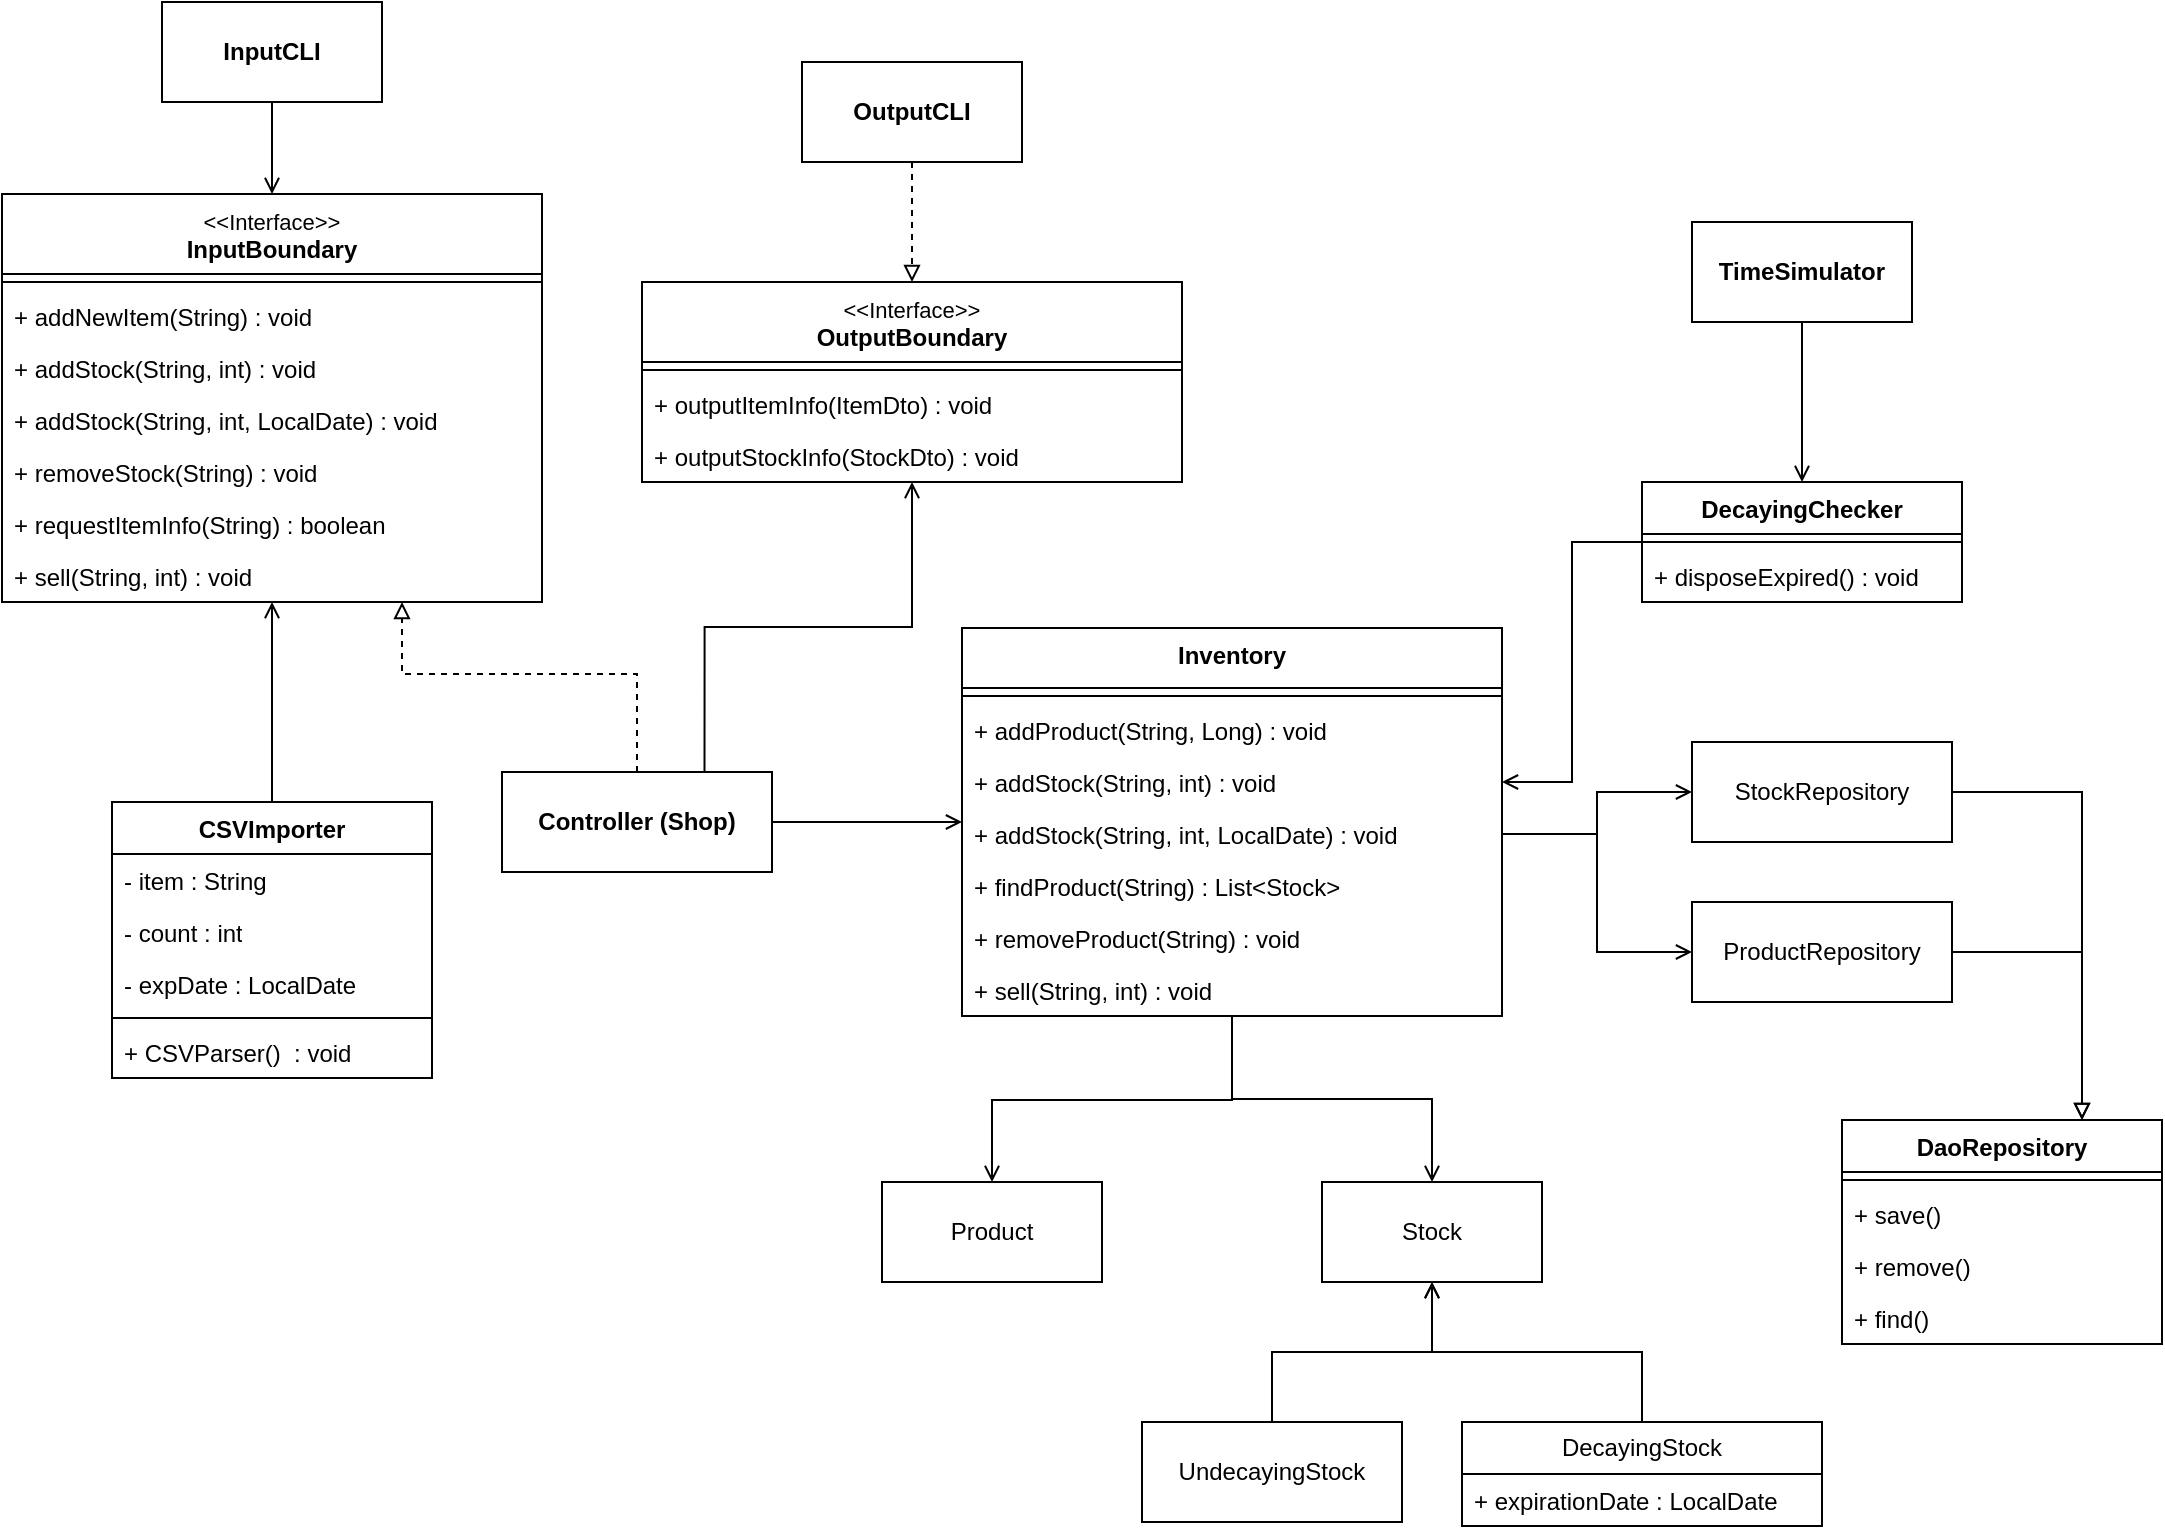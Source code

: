 <mxfile version="22.1.4" type="github">
  <diagram name="페이지-1" id="mVnuLhLxYG62JDdGf2MF">
    <mxGraphModel dx="1434" dy="758" grid="1" gridSize="10" guides="1" tooltips="1" connect="1" arrows="1" fold="1" page="1" pageScale="1" pageWidth="827" pageHeight="1169" math="0" shadow="0">
      <root>
        <mxCell id="0" />
        <mxCell id="1" parent="0" />
        <mxCell id="0pB-6FV18-jfpaeDJ1VC-1" style="edgeStyle=orthogonalEdgeStyle;rounded=0;orthogonalLoop=1;jettySize=auto;html=1;exitX=0.5;exitY=0;exitDx=0;exitDy=0;endArrow=open;endFill=0;" edge="1" parent="1" source="0pB-6FV18-jfpaeDJ1VC-2" target="0pB-6FV18-jfpaeDJ1VC-8">
          <mxGeometry relative="1" as="geometry" />
        </mxCell>
        <mxCell id="0pB-6FV18-jfpaeDJ1VC-2" value="CSVImporter" style="swimlane;fontStyle=1;align=center;verticalAlign=top;childLayout=stackLayout;horizontal=1;startSize=26;horizontalStack=0;resizeParent=1;resizeParentMax=0;resizeLast=0;collapsible=1;marginBottom=0;whiteSpace=wrap;html=1;" vertex="1" parent="1">
          <mxGeometry x="205" y="520" width="160" height="138" as="geometry" />
        </mxCell>
        <mxCell id="0pB-6FV18-jfpaeDJ1VC-3" value="- item : String" style="text;strokeColor=none;fillColor=none;align=left;verticalAlign=top;spacingLeft=4;spacingRight=4;overflow=hidden;rotatable=0;points=[[0,0.5],[1,0.5]];portConstraint=eastwest;whiteSpace=wrap;html=1;" vertex="1" parent="0pB-6FV18-jfpaeDJ1VC-2">
          <mxGeometry y="26" width="160" height="26" as="geometry" />
        </mxCell>
        <mxCell id="0pB-6FV18-jfpaeDJ1VC-4" value="- count : int" style="text;strokeColor=none;fillColor=none;align=left;verticalAlign=top;spacingLeft=4;spacingRight=4;overflow=hidden;rotatable=0;points=[[0,0.5],[1,0.5]];portConstraint=eastwest;whiteSpace=wrap;html=1;" vertex="1" parent="0pB-6FV18-jfpaeDJ1VC-2">
          <mxGeometry y="52" width="160" height="26" as="geometry" />
        </mxCell>
        <mxCell id="0pB-6FV18-jfpaeDJ1VC-5" value="- expDate : LocalDate" style="text;strokeColor=none;fillColor=none;align=left;verticalAlign=top;spacingLeft=4;spacingRight=4;overflow=hidden;rotatable=0;points=[[0,0.5],[1,0.5]];portConstraint=eastwest;whiteSpace=wrap;html=1;" vertex="1" parent="0pB-6FV18-jfpaeDJ1VC-2">
          <mxGeometry y="78" width="160" height="26" as="geometry" />
        </mxCell>
        <mxCell id="0pB-6FV18-jfpaeDJ1VC-6" value="" style="line;strokeWidth=1;fillColor=none;align=left;verticalAlign=middle;spacingTop=-1;spacingLeft=3;spacingRight=3;rotatable=0;labelPosition=right;points=[];portConstraint=eastwest;strokeColor=inherit;" vertex="1" parent="0pB-6FV18-jfpaeDJ1VC-2">
          <mxGeometry y="104" width="160" height="8" as="geometry" />
        </mxCell>
        <mxCell id="0pB-6FV18-jfpaeDJ1VC-7" value="+ CSVParser()&amp;nbsp; : void" style="text;strokeColor=none;fillColor=none;align=left;verticalAlign=top;spacingLeft=4;spacingRight=4;overflow=hidden;rotatable=0;points=[[0,0.5],[1,0.5]];portConstraint=eastwest;whiteSpace=wrap;html=1;" vertex="1" parent="0pB-6FV18-jfpaeDJ1VC-2">
          <mxGeometry y="112" width="160" height="26" as="geometry" />
        </mxCell>
        <mxCell id="0pB-6FV18-jfpaeDJ1VC-8" value="&lt;font style=&quot;font-size: 11px; font-weight: normal;&quot;&gt;&amp;lt;&amp;lt;Interface&amp;gt;&amp;gt;&lt;/font&gt;&lt;br&gt;InputBoundary" style="swimlane;fontStyle=1;align=center;verticalAlign=top;childLayout=stackLayout;horizontal=1;startSize=40;horizontalStack=0;resizeParent=1;resizeParentMax=0;resizeLast=0;collapsible=1;marginBottom=0;whiteSpace=wrap;html=1;" vertex="1" parent="1">
          <mxGeometry x="150" y="216" width="270" height="204" as="geometry" />
        </mxCell>
        <mxCell id="0pB-6FV18-jfpaeDJ1VC-9" value="" style="line;strokeWidth=1;fillColor=none;align=left;verticalAlign=middle;spacingTop=-1;spacingLeft=3;spacingRight=3;rotatable=0;labelPosition=right;points=[];portConstraint=eastwest;strokeColor=inherit;" vertex="1" parent="0pB-6FV18-jfpaeDJ1VC-8">
          <mxGeometry y="40" width="270" height="8" as="geometry" />
        </mxCell>
        <mxCell id="0pB-6FV18-jfpaeDJ1VC-10" value="+ addNewItem(String) : void" style="text;strokeColor=none;fillColor=none;align=left;verticalAlign=top;spacingLeft=4;spacingRight=4;overflow=hidden;rotatable=0;points=[[0,0.5],[1,0.5]];portConstraint=eastwest;whiteSpace=wrap;html=1;" vertex="1" parent="0pB-6FV18-jfpaeDJ1VC-8">
          <mxGeometry y="48" width="270" height="26" as="geometry" />
        </mxCell>
        <mxCell id="0pB-6FV18-jfpaeDJ1VC-11" value="+ addStock(String, int) : void" style="text;strokeColor=none;fillColor=none;align=left;verticalAlign=top;spacingLeft=4;spacingRight=4;overflow=hidden;rotatable=0;points=[[0,0.5],[1,0.5]];portConstraint=eastwest;whiteSpace=wrap;html=1;" vertex="1" parent="0pB-6FV18-jfpaeDJ1VC-8">
          <mxGeometry y="74" width="270" height="26" as="geometry" />
        </mxCell>
        <mxCell id="0pB-6FV18-jfpaeDJ1VC-12" value="+ addStock(String, int, LocalDate) : void" style="text;strokeColor=none;fillColor=none;align=left;verticalAlign=top;spacingLeft=4;spacingRight=4;overflow=hidden;rotatable=0;points=[[0,0.5],[1,0.5]];portConstraint=eastwest;whiteSpace=wrap;html=1;" vertex="1" parent="0pB-6FV18-jfpaeDJ1VC-8">
          <mxGeometry y="100" width="270" height="26" as="geometry" />
        </mxCell>
        <mxCell id="0pB-6FV18-jfpaeDJ1VC-13" value="+ removeStock(String) : void" style="text;strokeColor=none;fillColor=none;align=left;verticalAlign=top;spacingLeft=4;spacingRight=4;overflow=hidden;rotatable=0;points=[[0,0.5],[1,0.5]];portConstraint=eastwest;whiteSpace=wrap;html=1;" vertex="1" parent="0pB-6FV18-jfpaeDJ1VC-8">
          <mxGeometry y="126" width="270" height="26" as="geometry" />
        </mxCell>
        <mxCell id="0pB-6FV18-jfpaeDJ1VC-14" value="+ requestItemInfo(String) : boolean" style="text;strokeColor=none;fillColor=none;align=left;verticalAlign=top;spacingLeft=4;spacingRight=4;overflow=hidden;rotatable=0;points=[[0,0.5],[1,0.5]];portConstraint=eastwest;whiteSpace=wrap;html=1;" vertex="1" parent="0pB-6FV18-jfpaeDJ1VC-8">
          <mxGeometry y="152" width="270" height="26" as="geometry" />
        </mxCell>
        <mxCell id="0pB-6FV18-jfpaeDJ1VC-15" value="+ sell(String, int) : void" style="text;strokeColor=none;fillColor=none;align=left;verticalAlign=top;spacingLeft=4;spacingRight=4;overflow=hidden;rotatable=0;points=[[0,0.5],[1,0.5]];portConstraint=eastwest;whiteSpace=wrap;html=1;" vertex="1" parent="0pB-6FV18-jfpaeDJ1VC-8">
          <mxGeometry y="178" width="270" height="26" as="geometry" />
        </mxCell>
        <mxCell id="0pB-6FV18-jfpaeDJ1VC-16" style="edgeStyle=orthogonalEdgeStyle;rounded=0;orthogonalLoop=1;jettySize=auto;html=1;exitX=0.5;exitY=1;exitDx=0;exitDy=0;entryX=0.5;entryY=0;entryDx=0;entryDy=0;endArrow=open;endFill=0;" edge="1" parent="1" source="0pB-6FV18-jfpaeDJ1VC-18" target="0pB-6FV18-jfpaeDJ1VC-30">
          <mxGeometry relative="1" as="geometry">
            <Array as="points">
              <mxPoint x="765" y="669" />
              <mxPoint x="645" y="669" />
            </Array>
          </mxGeometry>
        </mxCell>
        <mxCell id="0pB-6FV18-jfpaeDJ1VC-17" style="edgeStyle=orthogonalEdgeStyle;rounded=0;orthogonalLoop=1;jettySize=auto;html=1;exitX=0.5;exitY=1;exitDx=0;exitDy=0;entryX=0.5;entryY=0;entryDx=0;entryDy=0;endArrow=open;endFill=0;" edge="1" parent="1" source="0pB-6FV18-jfpaeDJ1VC-18" target="0pB-6FV18-jfpaeDJ1VC-31">
          <mxGeometry relative="1" as="geometry" />
        </mxCell>
        <mxCell id="0pB-6FV18-jfpaeDJ1VC-18" value="Inventory" style="swimlane;fontStyle=1;align=center;verticalAlign=top;childLayout=stackLayout;horizontal=1;startSize=30;horizontalStack=0;resizeParent=1;resizeParentMax=0;resizeLast=0;collapsible=1;marginBottom=0;whiteSpace=wrap;html=1;" vertex="1" parent="1">
          <mxGeometry x="630" y="433" width="270" height="194" as="geometry" />
        </mxCell>
        <mxCell id="0pB-6FV18-jfpaeDJ1VC-19" value="" style="line;strokeWidth=1;fillColor=none;align=left;verticalAlign=middle;spacingTop=-1;spacingLeft=3;spacingRight=3;rotatable=0;labelPosition=right;points=[];portConstraint=eastwest;strokeColor=inherit;" vertex="1" parent="0pB-6FV18-jfpaeDJ1VC-18">
          <mxGeometry y="30" width="270" height="8" as="geometry" />
        </mxCell>
        <mxCell id="0pB-6FV18-jfpaeDJ1VC-20" value="+ addProduct(String, Long) : void" style="text;strokeColor=none;fillColor=none;align=left;verticalAlign=top;spacingLeft=4;spacingRight=4;overflow=hidden;rotatable=0;points=[[0,0.5],[1,0.5]];portConstraint=eastwest;whiteSpace=wrap;html=1;" vertex="1" parent="0pB-6FV18-jfpaeDJ1VC-18">
          <mxGeometry y="38" width="270" height="26" as="geometry" />
        </mxCell>
        <mxCell id="0pB-6FV18-jfpaeDJ1VC-21" value="+ addStock(String, int) : void" style="text;strokeColor=none;fillColor=none;align=left;verticalAlign=top;spacingLeft=4;spacingRight=4;overflow=hidden;rotatable=0;points=[[0,0.5],[1,0.5]];portConstraint=eastwest;whiteSpace=wrap;html=1;" vertex="1" parent="0pB-6FV18-jfpaeDJ1VC-18">
          <mxGeometry y="64" width="270" height="26" as="geometry" />
        </mxCell>
        <mxCell id="0pB-6FV18-jfpaeDJ1VC-22" value="+ addStock(String, int, LocalDate) : void" style="text;strokeColor=none;fillColor=none;align=left;verticalAlign=top;spacingLeft=4;spacingRight=4;overflow=hidden;rotatable=0;points=[[0,0.5],[1,0.5]];portConstraint=eastwest;whiteSpace=wrap;html=1;" vertex="1" parent="0pB-6FV18-jfpaeDJ1VC-18">
          <mxGeometry y="90" width="270" height="26" as="geometry" />
        </mxCell>
        <mxCell id="0pB-6FV18-jfpaeDJ1VC-23" value="+ findProduct(String) : List&amp;lt;Stock&amp;gt;" style="text;strokeColor=none;fillColor=none;align=left;verticalAlign=top;spacingLeft=4;spacingRight=4;overflow=hidden;rotatable=0;points=[[0,0.5],[1,0.5]];portConstraint=eastwest;whiteSpace=wrap;html=1;" vertex="1" parent="0pB-6FV18-jfpaeDJ1VC-18">
          <mxGeometry y="116" width="270" height="26" as="geometry" />
        </mxCell>
        <mxCell id="0pB-6FV18-jfpaeDJ1VC-24" value="+ removeProduct(String) : void" style="text;strokeColor=none;fillColor=none;align=left;verticalAlign=top;spacingLeft=4;spacingRight=4;overflow=hidden;rotatable=0;points=[[0,0.5],[1,0.5]];portConstraint=eastwest;whiteSpace=wrap;html=1;" vertex="1" parent="0pB-6FV18-jfpaeDJ1VC-18">
          <mxGeometry y="142" width="270" height="26" as="geometry" />
        </mxCell>
        <mxCell id="0pB-6FV18-jfpaeDJ1VC-25" value="+ sell(String, int) : void" style="text;strokeColor=none;fillColor=none;align=left;verticalAlign=top;spacingLeft=4;spacingRight=4;overflow=hidden;rotatable=0;points=[[0,0.5],[1,0.5]];portConstraint=eastwest;whiteSpace=wrap;html=1;" vertex="1" parent="0pB-6FV18-jfpaeDJ1VC-18">
          <mxGeometry y="168" width="270" height="26" as="geometry" />
        </mxCell>
        <mxCell id="0pB-6FV18-jfpaeDJ1VC-26" value="&lt;font style=&quot;font-size: 11px; font-weight: normal;&quot;&gt;&amp;lt;&amp;lt;Interface&amp;gt;&amp;gt;&lt;/font&gt;&lt;br&gt;OutputBoundary" style="swimlane;fontStyle=1;align=center;verticalAlign=top;childLayout=stackLayout;horizontal=1;startSize=40;horizontalStack=0;resizeParent=1;resizeParentMax=0;resizeLast=0;collapsible=1;marginBottom=0;whiteSpace=wrap;html=1;" vertex="1" parent="1">
          <mxGeometry x="470" y="260" width="270" height="100" as="geometry" />
        </mxCell>
        <mxCell id="0pB-6FV18-jfpaeDJ1VC-27" value="" style="line;strokeWidth=1;fillColor=none;align=left;verticalAlign=middle;spacingTop=-1;spacingLeft=3;spacingRight=3;rotatable=0;labelPosition=right;points=[];portConstraint=eastwest;strokeColor=inherit;" vertex="1" parent="0pB-6FV18-jfpaeDJ1VC-26">
          <mxGeometry y="40" width="270" height="8" as="geometry" />
        </mxCell>
        <mxCell id="0pB-6FV18-jfpaeDJ1VC-28" value="+ outputItemInfo(ItemDto) : void" style="text;strokeColor=none;fillColor=none;align=left;verticalAlign=top;spacingLeft=4;spacingRight=4;overflow=hidden;rotatable=0;points=[[0,0.5],[1,0.5]];portConstraint=eastwest;whiteSpace=wrap;html=1;" vertex="1" parent="0pB-6FV18-jfpaeDJ1VC-26">
          <mxGeometry y="48" width="270" height="26" as="geometry" />
        </mxCell>
        <mxCell id="0pB-6FV18-jfpaeDJ1VC-29" value="+ outputStockInfo(StockDto) : void" style="text;strokeColor=none;fillColor=none;align=left;verticalAlign=top;spacingLeft=4;spacingRight=4;overflow=hidden;rotatable=0;points=[[0,0.5],[1,0.5]];portConstraint=eastwest;whiteSpace=wrap;html=1;" vertex="1" parent="0pB-6FV18-jfpaeDJ1VC-26">
          <mxGeometry y="74" width="270" height="26" as="geometry" />
        </mxCell>
        <mxCell id="0pB-6FV18-jfpaeDJ1VC-30" value="Product" style="html=1;whiteSpace=wrap;" vertex="1" parent="1">
          <mxGeometry x="590" y="710" width="110" height="50" as="geometry" />
        </mxCell>
        <mxCell id="0pB-6FV18-jfpaeDJ1VC-31" value="Stock" style="html=1;whiteSpace=wrap;" vertex="1" parent="1">
          <mxGeometry x="810" y="710" width="110" height="50" as="geometry" />
        </mxCell>
        <mxCell id="0pB-6FV18-jfpaeDJ1VC-32" value="" style="edgeStyle=orthogonalEdgeStyle;rounded=0;orthogonalLoop=1;jettySize=auto;html=1;endArrow=open;endFill=0;" edge="1" parent="1" source="0pB-6FV18-jfpaeDJ1VC-33" target="0pB-6FV18-jfpaeDJ1VC-31">
          <mxGeometry relative="1" as="geometry" />
        </mxCell>
        <mxCell id="0pB-6FV18-jfpaeDJ1VC-33" value="UndecayingStock" style="html=1;whiteSpace=wrap;" vertex="1" parent="1">
          <mxGeometry x="720" y="830" width="130" height="50" as="geometry" />
        </mxCell>
        <mxCell id="0pB-6FV18-jfpaeDJ1VC-34" value="" style="edgeStyle=orthogonalEdgeStyle;rounded=0;orthogonalLoop=1;jettySize=auto;html=1;exitX=0.5;exitY=0;exitDx=0;exitDy=0;endArrow=open;endFill=0;" edge="1" parent="1" source="0pB-6FV18-jfpaeDJ1VC-43" target="0pB-6FV18-jfpaeDJ1VC-31">
          <mxGeometry relative="1" as="geometry">
            <mxPoint x="945" y="830" as="sourcePoint" />
          </mxGeometry>
        </mxCell>
        <mxCell id="0pB-6FV18-jfpaeDJ1VC-35" style="edgeStyle=orthogonalEdgeStyle;rounded=0;orthogonalLoop=1;jettySize=auto;html=1;exitX=0.5;exitY=0;exitDx=0;exitDy=0;strokeColor=default;dashed=1;strokeWidth=1;endArrow=block;endFill=0;" edge="1" parent="1" source="0pB-6FV18-jfpaeDJ1VC-38" target="0pB-6FV18-jfpaeDJ1VC-8">
          <mxGeometry relative="1" as="geometry">
            <Array as="points">
              <mxPoint x="468" y="456" />
              <mxPoint x="350" y="456" />
            </Array>
          </mxGeometry>
        </mxCell>
        <mxCell id="0pB-6FV18-jfpaeDJ1VC-36" style="edgeStyle=orthogonalEdgeStyle;rounded=0;orthogonalLoop=1;jettySize=auto;html=1;exitX=1;exitY=0.5;exitDx=0;exitDy=0;endArrow=open;endFill=0;" edge="1" parent="1" source="0pB-6FV18-jfpaeDJ1VC-38" target="0pB-6FV18-jfpaeDJ1VC-18">
          <mxGeometry relative="1" as="geometry" />
        </mxCell>
        <mxCell id="0pB-6FV18-jfpaeDJ1VC-37" style="edgeStyle=orthogonalEdgeStyle;rounded=0;orthogonalLoop=1;jettySize=auto;html=1;exitX=0.75;exitY=0;exitDx=0;exitDy=0;endArrow=open;endFill=0;" edge="1" parent="1" source="0pB-6FV18-jfpaeDJ1VC-38" target="0pB-6FV18-jfpaeDJ1VC-26">
          <mxGeometry relative="1" as="geometry" />
        </mxCell>
        <mxCell id="0pB-6FV18-jfpaeDJ1VC-38" value="&lt;b&gt;Controller (Shop)&lt;/b&gt;" style="html=1;whiteSpace=wrap;" vertex="1" parent="1">
          <mxGeometry x="400" y="505" width="135" height="50" as="geometry" />
        </mxCell>
        <mxCell id="0pB-6FV18-jfpaeDJ1VC-39" style="edgeStyle=orthogonalEdgeStyle;rounded=0;orthogonalLoop=1;jettySize=auto;html=1;exitX=0.5;exitY=1;exitDx=0;exitDy=0;entryX=0.5;entryY=0;entryDx=0;entryDy=0;endArrow=open;endFill=0;" edge="1" parent="1" source="0pB-6FV18-jfpaeDJ1VC-40" target="0pB-6FV18-jfpaeDJ1VC-8">
          <mxGeometry relative="1" as="geometry" />
        </mxCell>
        <mxCell id="0pB-6FV18-jfpaeDJ1VC-40" value="&lt;b&gt;InputCLI&lt;/b&gt;" style="html=1;whiteSpace=wrap;" vertex="1" parent="1">
          <mxGeometry x="230" y="120" width="110" height="50" as="geometry" />
        </mxCell>
        <mxCell id="0pB-6FV18-jfpaeDJ1VC-41" style="edgeStyle=orthogonalEdgeStyle;rounded=0;orthogonalLoop=1;jettySize=auto;html=1;exitX=0.5;exitY=1;exitDx=0;exitDy=0;entryX=0.5;entryY=0;entryDx=0;entryDy=0;endArrow=block;endFill=0;dashed=1;" edge="1" parent="1" source="0pB-6FV18-jfpaeDJ1VC-42" target="0pB-6FV18-jfpaeDJ1VC-26">
          <mxGeometry relative="1" as="geometry" />
        </mxCell>
        <mxCell id="0pB-6FV18-jfpaeDJ1VC-42" value="&lt;b&gt;OutputCLI&lt;/b&gt;" style="html=1;whiteSpace=wrap;" vertex="1" parent="1">
          <mxGeometry x="550" y="150" width="110" height="50" as="geometry" />
        </mxCell>
        <mxCell id="0pB-6FV18-jfpaeDJ1VC-43" value="DecayingStock" style="swimlane;fontStyle=0;childLayout=stackLayout;horizontal=1;startSize=26;fillColor=none;horizontalStack=0;resizeParent=1;resizeParentMax=0;resizeLast=0;collapsible=1;marginBottom=0;whiteSpace=wrap;html=1;" vertex="1" parent="1">
          <mxGeometry x="880" y="830" width="180" height="52" as="geometry" />
        </mxCell>
        <mxCell id="0pB-6FV18-jfpaeDJ1VC-44" value="+ expirationDate : LocalDate" style="text;strokeColor=none;fillColor=none;align=left;verticalAlign=top;spacingLeft=4;spacingRight=4;overflow=hidden;rotatable=0;points=[[0,0.5],[1,0.5]];portConstraint=eastwest;whiteSpace=wrap;html=1;" vertex="1" parent="0pB-6FV18-jfpaeDJ1VC-43">
          <mxGeometry y="26" width="180" height="26" as="geometry" />
        </mxCell>
        <mxCell id="0pB-6FV18-jfpaeDJ1VC-45" style="edgeStyle=orthogonalEdgeStyle;rounded=0;orthogonalLoop=1;jettySize=auto;html=1;exitX=0;exitY=0.5;exitDx=0;exitDy=0;entryX=1;entryY=0.5;entryDx=0;entryDy=0;endArrow=open;endFill=0;" edge="1" parent="1" source="0pB-6FV18-jfpaeDJ1VC-46" target="0pB-6FV18-jfpaeDJ1VC-21">
          <mxGeometry relative="1" as="geometry" />
        </mxCell>
        <mxCell id="0pB-6FV18-jfpaeDJ1VC-46" value="DecayingChecker" style="swimlane;fontStyle=1;align=center;verticalAlign=top;childLayout=stackLayout;horizontal=1;startSize=26;horizontalStack=0;resizeParent=1;resizeParentMax=0;resizeLast=0;collapsible=1;marginBottom=0;whiteSpace=wrap;html=1;" vertex="1" parent="1">
          <mxGeometry x="970" y="360" width="160" height="60" as="geometry" />
        </mxCell>
        <mxCell id="0pB-6FV18-jfpaeDJ1VC-47" value="" style="line;strokeWidth=1;fillColor=none;align=left;verticalAlign=middle;spacingTop=-1;spacingLeft=3;spacingRight=3;rotatable=0;labelPosition=right;points=[];portConstraint=eastwest;strokeColor=inherit;" vertex="1" parent="0pB-6FV18-jfpaeDJ1VC-46">
          <mxGeometry y="26" width="160" height="8" as="geometry" />
        </mxCell>
        <mxCell id="0pB-6FV18-jfpaeDJ1VC-48" value="+ disposeExpired() : void" style="text;strokeColor=none;fillColor=none;align=left;verticalAlign=top;spacingLeft=4;spacingRight=4;overflow=hidden;rotatable=0;points=[[0,0.5],[1,0.5]];portConstraint=eastwest;whiteSpace=wrap;html=1;" vertex="1" parent="0pB-6FV18-jfpaeDJ1VC-46">
          <mxGeometry y="34" width="160" height="26" as="geometry" />
        </mxCell>
        <mxCell id="0pB-6FV18-jfpaeDJ1VC-49" style="edgeStyle=orthogonalEdgeStyle;rounded=0;orthogonalLoop=1;jettySize=auto;html=1;exitX=0.5;exitY=1;exitDx=0;exitDy=0;entryX=0.5;entryY=0;entryDx=0;entryDy=0;endArrow=open;endFill=0;" edge="1" parent="1" source="0pB-6FV18-jfpaeDJ1VC-50" target="0pB-6FV18-jfpaeDJ1VC-46">
          <mxGeometry relative="1" as="geometry" />
        </mxCell>
        <mxCell id="0pB-6FV18-jfpaeDJ1VC-50" value="&lt;b&gt;TimeSimulator&lt;/b&gt;" style="html=1;whiteSpace=wrap;" vertex="1" parent="1">
          <mxGeometry x="995" y="230" width="110" height="50" as="geometry" />
        </mxCell>
        <mxCell id="0pB-6FV18-jfpaeDJ1VC-51" style="edgeStyle=orthogonalEdgeStyle;rounded=0;orthogonalLoop=1;jettySize=auto;html=1;exitX=1;exitY=0.5;exitDx=0;exitDy=0;entryX=0.75;entryY=0;entryDx=0;entryDy=0;endArrow=block;endFill=0;" edge="1" parent="1" source="0pB-6FV18-jfpaeDJ1VC-52" target="0pB-6FV18-jfpaeDJ1VC-55">
          <mxGeometry relative="1" as="geometry" />
        </mxCell>
        <mxCell id="0pB-6FV18-jfpaeDJ1VC-52" value="StockRepository" style="html=1;whiteSpace=wrap;" vertex="1" parent="1">
          <mxGeometry x="995" y="490" width="130" height="50" as="geometry" />
        </mxCell>
        <mxCell id="0pB-6FV18-jfpaeDJ1VC-53" style="edgeStyle=orthogonalEdgeStyle;rounded=0;orthogonalLoop=1;jettySize=auto;html=1;exitX=1;exitY=0.5;exitDx=0;exitDy=0;entryX=0.75;entryY=0;entryDx=0;entryDy=0;endArrow=block;endFill=0;" edge="1" parent="1" source="0pB-6FV18-jfpaeDJ1VC-54" target="0pB-6FV18-jfpaeDJ1VC-55">
          <mxGeometry relative="1" as="geometry" />
        </mxCell>
        <mxCell id="0pB-6FV18-jfpaeDJ1VC-54" value="ProductRepository" style="html=1;whiteSpace=wrap;" vertex="1" parent="1">
          <mxGeometry x="995" y="570" width="130" height="50" as="geometry" />
        </mxCell>
        <mxCell id="0pB-6FV18-jfpaeDJ1VC-55" value="DaoRepository" style="swimlane;fontStyle=1;align=center;verticalAlign=top;childLayout=stackLayout;horizontal=1;startSize=26;horizontalStack=0;resizeParent=1;resizeParentMax=0;resizeLast=0;collapsible=1;marginBottom=0;whiteSpace=wrap;html=1;" vertex="1" parent="1">
          <mxGeometry x="1070" y="679" width="160" height="112" as="geometry" />
        </mxCell>
        <mxCell id="0pB-6FV18-jfpaeDJ1VC-56" value="" style="line;strokeWidth=1;fillColor=none;align=left;verticalAlign=middle;spacingTop=-1;spacingLeft=3;spacingRight=3;rotatable=0;labelPosition=right;points=[];portConstraint=eastwest;strokeColor=inherit;" vertex="1" parent="0pB-6FV18-jfpaeDJ1VC-55">
          <mxGeometry y="26" width="160" height="8" as="geometry" />
        </mxCell>
        <mxCell id="0pB-6FV18-jfpaeDJ1VC-57" value="+ save()" style="text;strokeColor=none;fillColor=none;align=left;verticalAlign=top;spacingLeft=4;spacingRight=4;overflow=hidden;rotatable=0;points=[[0,0.5],[1,0.5]];portConstraint=eastwest;whiteSpace=wrap;html=1;" vertex="1" parent="0pB-6FV18-jfpaeDJ1VC-55">
          <mxGeometry y="34" width="160" height="26" as="geometry" />
        </mxCell>
        <mxCell id="0pB-6FV18-jfpaeDJ1VC-58" value="+ remove()" style="text;strokeColor=none;fillColor=none;align=left;verticalAlign=top;spacingLeft=4;spacingRight=4;overflow=hidden;rotatable=0;points=[[0,0.5],[1,0.5]];portConstraint=eastwest;whiteSpace=wrap;html=1;" vertex="1" parent="0pB-6FV18-jfpaeDJ1VC-55">
          <mxGeometry y="60" width="160" height="26" as="geometry" />
        </mxCell>
        <mxCell id="0pB-6FV18-jfpaeDJ1VC-59" value="+ find()" style="text;strokeColor=none;fillColor=none;align=left;verticalAlign=top;spacingLeft=4;spacingRight=4;overflow=hidden;rotatable=0;points=[[0,0.5],[1,0.5]];portConstraint=eastwest;whiteSpace=wrap;html=1;" vertex="1" parent="0pB-6FV18-jfpaeDJ1VC-55">
          <mxGeometry y="86" width="160" height="26" as="geometry" />
        </mxCell>
        <mxCell id="0pB-6FV18-jfpaeDJ1VC-60" style="edgeStyle=orthogonalEdgeStyle;rounded=0;orthogonalLoop=1;jettySize=auto;html=1;exitX=1;exitY=0.5;exitDx=0;exitDy=0;entryX=0;entryY=0.5;entryDx=0;entryDy=0;endArrow=open;endFill=0;" edge="1" parent="1" source="0pB-6FV18-jfpaeDJ1VC-22" target="0pB-6FV18-jfpaeDJ1VC-52">
          <mxGeometry relative="1" as="geometry" />
        </mxCell>
        <mxCell id="0pB-6FV18-jfpaeDJ1VC-61" style="edgeStyle=orthogonalEdgeStyle;rounded=0;orthogonalLoop=1;jettySize=auto;html=1;exitX=1;exitY=0.5;exitDx=0;exitDy=0;entryX=0;entryY=0.5;entryDx=0;entryDy=0;endArrow=open;endFill=0;" edge="1" parent="1" source="0pB-6FV18-jfpaeDJ1VC-22" target="0pB-6FV18-jfpaeDJ1VC-54">
          <mxGeometry relative="1" as="geometry" />
        </mxCell>
      </root>
    </mxGraphModel>
  </diagram>
</mxfile>
